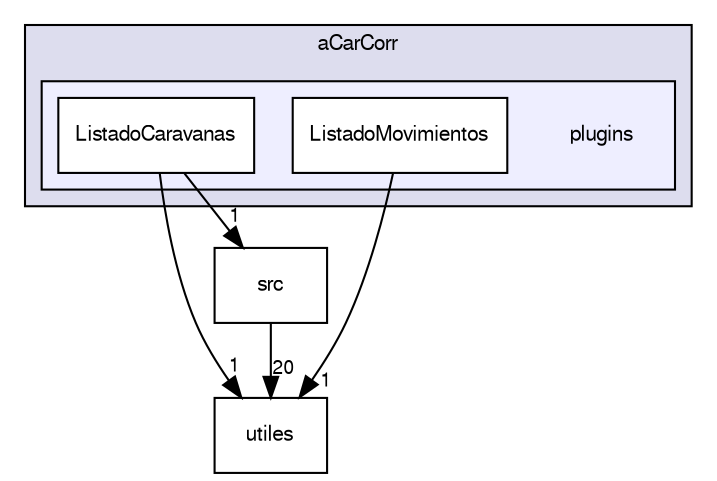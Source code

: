 digraph G {
  compound=true
  node [ fontsize=10, fontname="FreeSans"];
  edge [ labelfontsize=9, labelfontname="FreeSans"];
  subgraph clusterdir_d9ed25d689eb6020be9e33367ebc52fa {
    graph [ bgcolor="#ddddee", pencolor="black", label="aCarCorr" fontname="FreeSans", fontsize=10, URL="dir_d9ed25d689eb6020be9e33367ebc52fa.html"]
  subgraph clusterdir_c7ad3b19fc52213b778d16b64cd09e4a {
    graph [ bgcolor="#eeeeff", pencolor="black", label="" URL="dir_c7ad3b19fc52213b778d16b64cd09e4a.html"];
    dir_c7ad3b19fc52213b778d16b64cd09e4a [shape=plaintext label="plugins"];
    dir_7a673239d28bdb23c586c11fbfb90b5e [shape=box label="ListadoCaravanas" color="black" fillcolor="white" style="filled" URL="dir_7a673239d28bdb23c586c11fbfb90b5e.html"];
    dir_331b23f5398dc97e6a5b0e1682255809 [shape=box label="ListadoMovimientos" color="black" fillcolor="white" style="filled" URL="dir_331b23f5398dc97e6a5b0e1682255809.html"];
  }
  }
  dir_96dd5dfec6529fa71a74b9d6ee5ac519 [shape=box label="utiles" URL="dir_96dd5dfec6529fa71a74b9d6ee5ac519.html"];
  dir_a6a96f4101e30ef9cb693fc53f8c1212 [shape=box label="src" URL="dir_a6a96f4101e30ef9cb693fc53f8c1212.html"];
  dir_7a673239d28bdb23c586c11fbfb90b5e->dir_96dd5dfec6529fa71a74b9d6ee5ac519 [headlabel="1", labeldistance=1.5 headhref="dir_000007_000004.html"];
  dir_7a673239d28bdb23c586c11fbfb90b5e->dir_a6a96f4101e30ef9cb693fc53f8c1212 [headlabel="1", labeldistance=1.5 headhref="dir_000007_000016.html"];
  dir_331b23f5398dc97e6a5b0e1682255809->dir_96dd5dfec6529fa71a74b9d6ee5ac519 [headlabel="1", labeldistance=1.5 headhref="dir_000008_000004.html"];
  dir_a6a96f4101e30ef9cb693fc53f8c1212->dir_96dd5dfec6529fa71a74b9d6ee5ac519 [headlabel="20", labeldistance=1.5 headhref="dir_000016_000004.html"];
}
